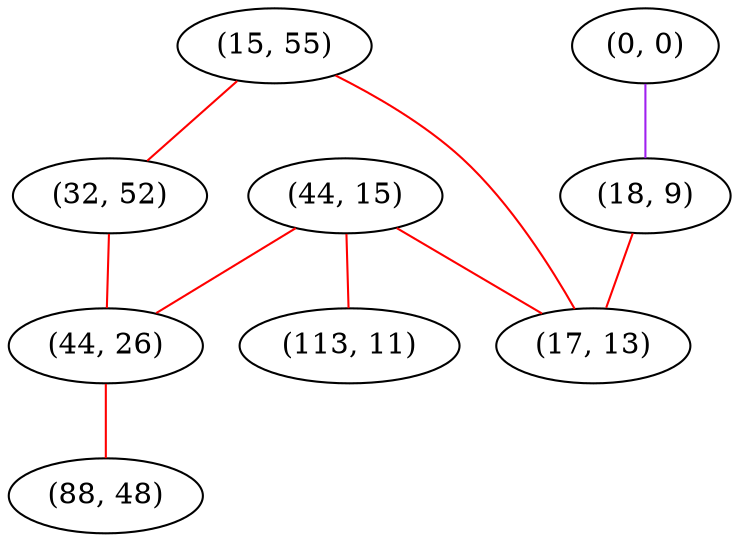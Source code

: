 graph "" {
"(44, 15)";
"(113, 11)";
"(15, 55)";
"(32, 52)";
"(44, 26)";
"(88, 48)";
"(0, 0)";
"(18, 9)";
"(17, 13)";
"(44, 15)" -- "(17, 13)"  [color=red, key=0, weight=1];
"(44, 15)" -- "(113, 11)"  [color=red, key=0, weight=1];
"(44, 15)" -- "(44, 26)"  [color=red, key=0, weight=1];
"(15, 55)" -- "(17, 13)"  [color=red, key=0, weight=1];
"(15, 55)" -- "(32, 52)"  [color=red, key=0, weight=1];
"(32, 52)" -- "(44, 26)"  [color=red, key=0, weight=1];
"(44, 26)" -- "(88, 48)"  [color=red, key=0, weight=1];
"(0, 0)" -- "(18, 9)"  [color=purple, key=0, weight=4];
"(18, 9)" -- "(17, 13)"  [color=red, key=0, weight=1];
}
